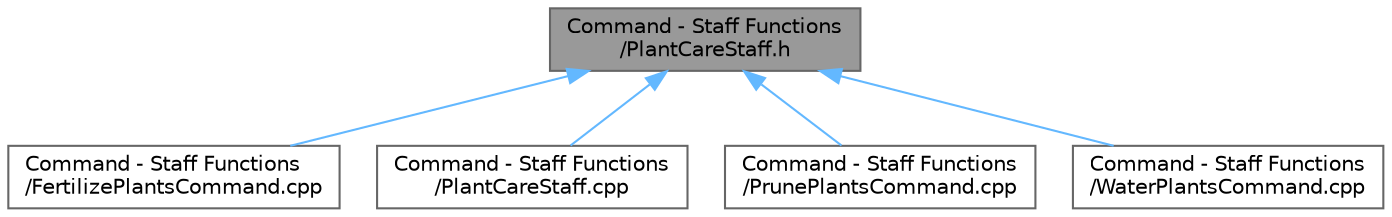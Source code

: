 digraph "Command - Staff Functions/PlantCareStaff.h"
{
 // INTERACTIVE_SVG=YES
 // LATEX_PDF_SIZE
  bgcolor="transparent";
  edge [fontname=Helvetica,fontsize=10,labelfontname=Helvetica,labelfontsize=10];
  node [fontname=Helvetica,fontsize=10,shape=box,height=0.2,width=0.4];
  Node1 [id="Node000001",label="Command - Staff Functions\l/PlantCareStaff.h",height=0.2,width=0.4,color="gray40", fillcolor="grey60", style="filled", fontcolor="black",tooltip="Concrete Receiver for plant care operations."];
  Node1 -> Node2 [id="edge1_Node000001_Node000002",dir="back",color="steelblue1",style="solid",tooltip=" "];
  Node2 [id="Node000002",label="Command - Staff Functions\l/FertilizePlantsCommand.cpp",height=0.2,width=0.4,color="grey40", fillcolor="white", style="filled",URL="$_fertilize_plants_command_8cpp.html",tooltip=" "];
  Node1 -> Node3 [id="edge2_Node000001_Node000003",dir="back",color="steelblue1",style="solid",tooltip=" "];
  Node3 [id="Node000003",label="Command - Staff Functions\l/PlantCareStaff.cpp",height=0.2,width=0.4,color="grey40", fillcolor="white", style="filled",URL="$_plant_care_staff_8cpp.html",tooltip=" "];
  Node1 -> Node4 [id="edge3_Node000001_Node000004",dir="back",color="steelblue1",style="solid",tooltip=" "];
  Node4 [id="Node000004",label="Command - Staff Functions\l/PrunePlantsCommand.cpp",height=0.2,width=0.4,color="grey40", fillcolor="white", style="filled",URL="$_prune_plants_command_8cpp.html",tooltip=" "];
  Node1 -> Node5 [id="edge4_Node000001_Node000005",dir="back",color="steelblue1",style="solid",tooltip=" "];
  Node5 [id="Node000005",label="Command - Staff Functions\l/WaterPlantsCommand.cpp",height=0.2,width=0.4,color="grey40", fillcolor="white", style="filled",URL="$_water_plants_command_8cpp.html",tooltip=" "];
}
